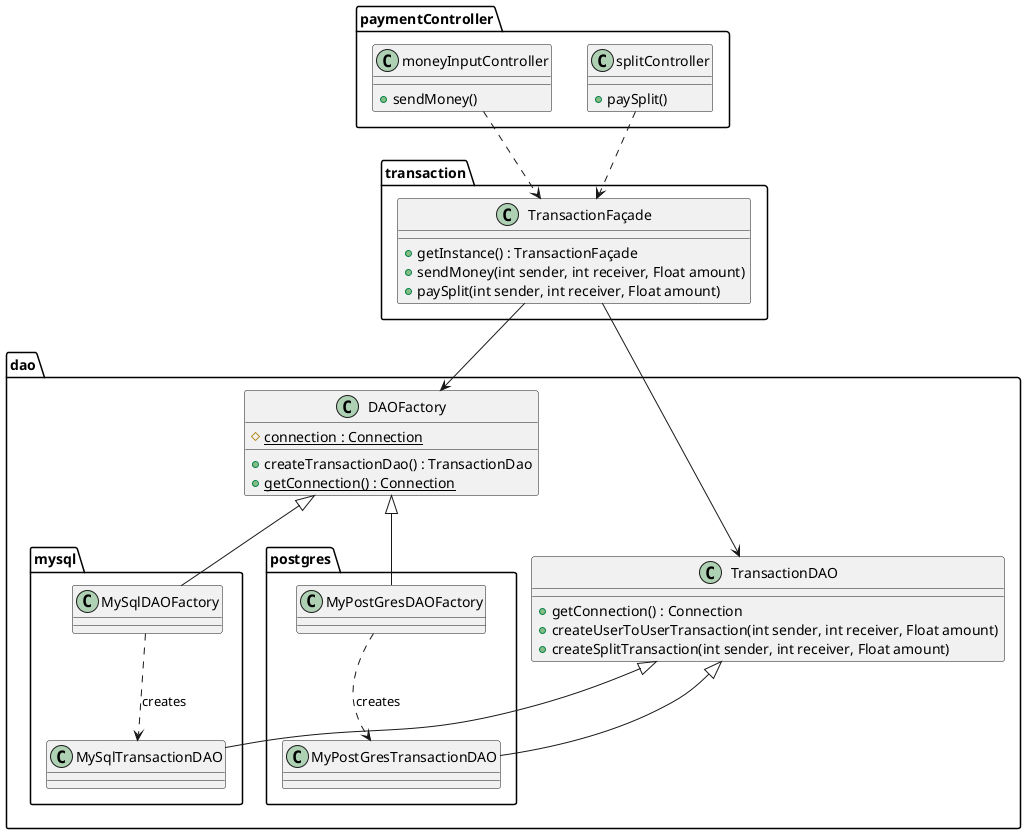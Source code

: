 @startuml make_payment

package paymentController <<Folder>> {
  class moneyInputController {
    +sendMoney()
  }
  class splitController {
    +paySplit()
  }
}

package transaction <<Folder>> {
  class TransactionFaçade {
    +getInstance() : TransactionFaçade
    +sendMoney(int sender, int receiver, Float amount)
    +paySplit(int sender, int receiver, Float amount)
  }
}

package dao <<Folder>> {
  class DAOFactory {
    #{static}connection : Connection
    +createTransactionDao() : TransactionDao
    +{static}getConnection() : Connection
  }

  package mysql <<Folder>> {
    class MySqlDAOFactory {}
    class MySqlTransactionDAO {}
    MySqlDAOFactory .down.> MySqlTransactionDAO : creates
  }
  
  package postgres <<Folder>> {
    class MyPostGresDAOFactory {}
    class MyPostGresTransactionDAO {}
    MyPostGresDAOFactory .down.> MyPostGresTransactionDAO : creates
  }
  class TransactionDAO {
    +getConnection() : Connection
    +createUserToUserTransaction(int sender, int receiver, Float amount)
    +createSplitTransaction(int sender, int receiver, Float amount)
  }

  DAOFactory <|-- MySqlDAOFactory
  DAOFactory <|-- MyPostGresDAOFactory    
  TransactionDAO <|-- MyPostGresTransactionDAO
  TransactionDAO <|-- MySqlTransactionDAO

}

moneyInputController .down.> TransactionFaçade
splitController .down.> TransactionFaçade

TransactionFaçade -down-> DAOFactory
TransactionFaçade --> TransactionDAO

@enduml